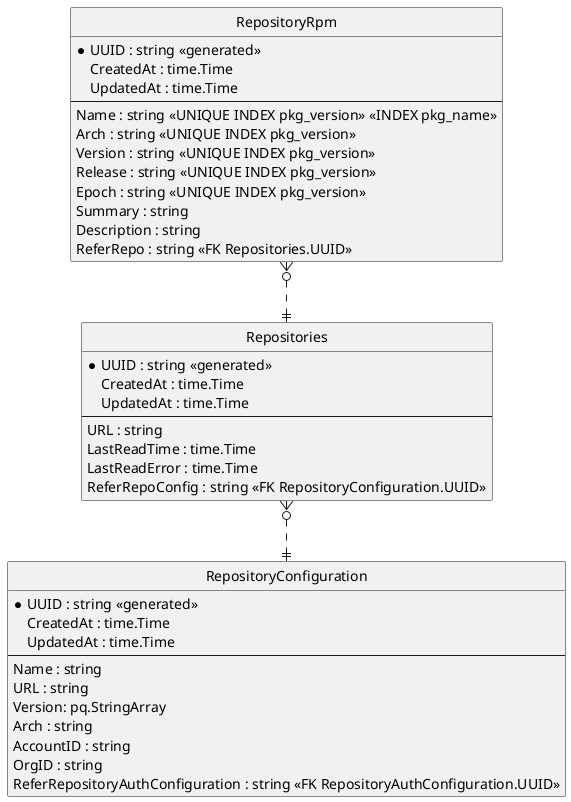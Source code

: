 @startuml db-model
' https://plantuml.com/ie-diagram

hide circle

' avoid problems with angled crows feet
skinparam linetype ortho

' GORM custom types
' https://gorm.io/docs/data_types.html


entity "RepositoryConfiguration" as repo_config {
  ' Base
  *UUID : string <<generated>>
  CreatedAt : time.Time
  UpdatedAt : time.Time
  --
  Name : string
  URL : string
  Version: pq.StringArray
  Arch : string
  AccountID : string
  OrgID : string
  ReferRepositoryAuthConfiguration : string << FK RepositoryAuthConfiguration.UUID >>
}

' RepositoryAuthConfiguration
' DOC
' - `man dnf.conf`
' - https://www.golinuxcloud.com/set-up-proxy-for-yum-repository-linux/
' entity "RepositoryAuthConfiguration" as repo_auth_conf {
'   *UUID : string <<generated>>
'   CreatedAt : time.Time
'   UpdatedAt : time.Time
'   --
'   Username : string
'   Password : string
'   Certificate : []byte
' }

' Repositories
' Represent a repositor
entity "Repositories" as repo {
  *UUID : string <<generated>>
  CreatedAt : time.Time
  UpdatedAt : time.Time
  --
  ' Is this duplicated at RepositoryConfiguration?
  URL : string
  ' Why do we save the value below?
  LastReadTime : time.Time
  ' Why do we save the value below?
  LastReadError : time.Time
  ReferRepoConfig : string <<FK RepositoryConfiguration.UUID>>
}

' RepositoryRpm
' Represent to the RPM which belongs to a specific
' repository.
' - Each RPM entry belongs to one repository.
' - However the same RPM could exists in different repositories.
entity "RepositoryRpm" as repo_rpm {
  *UUID : string <<generated>>
  CreatedAt : time.Time
  UpdatedAt : time.Time
  --
  ' TODO Double check the fields for this table
  Name : string << UNIQUE INDEX pkg_version >> << INDEX pkg_name >>
  Arch : string << UNIQUE INDEX pkg_version >>
  Version : string << UNIQUE INDEX pkg_version >>
  Release : string << UNIQUE INDEX pkg_version >>
  Epoch : string << UNIQUE INDEX pkg_version >>
  Summary : string
  Description : string
  ReferRepo : string << FK Repositories.UUID >>
}

' Relationshipd between the tables
' repo_auth_conf ||..|| repo_config
repo }o..|| repo_config
repo_rpm }o..|| repo

@enduml
